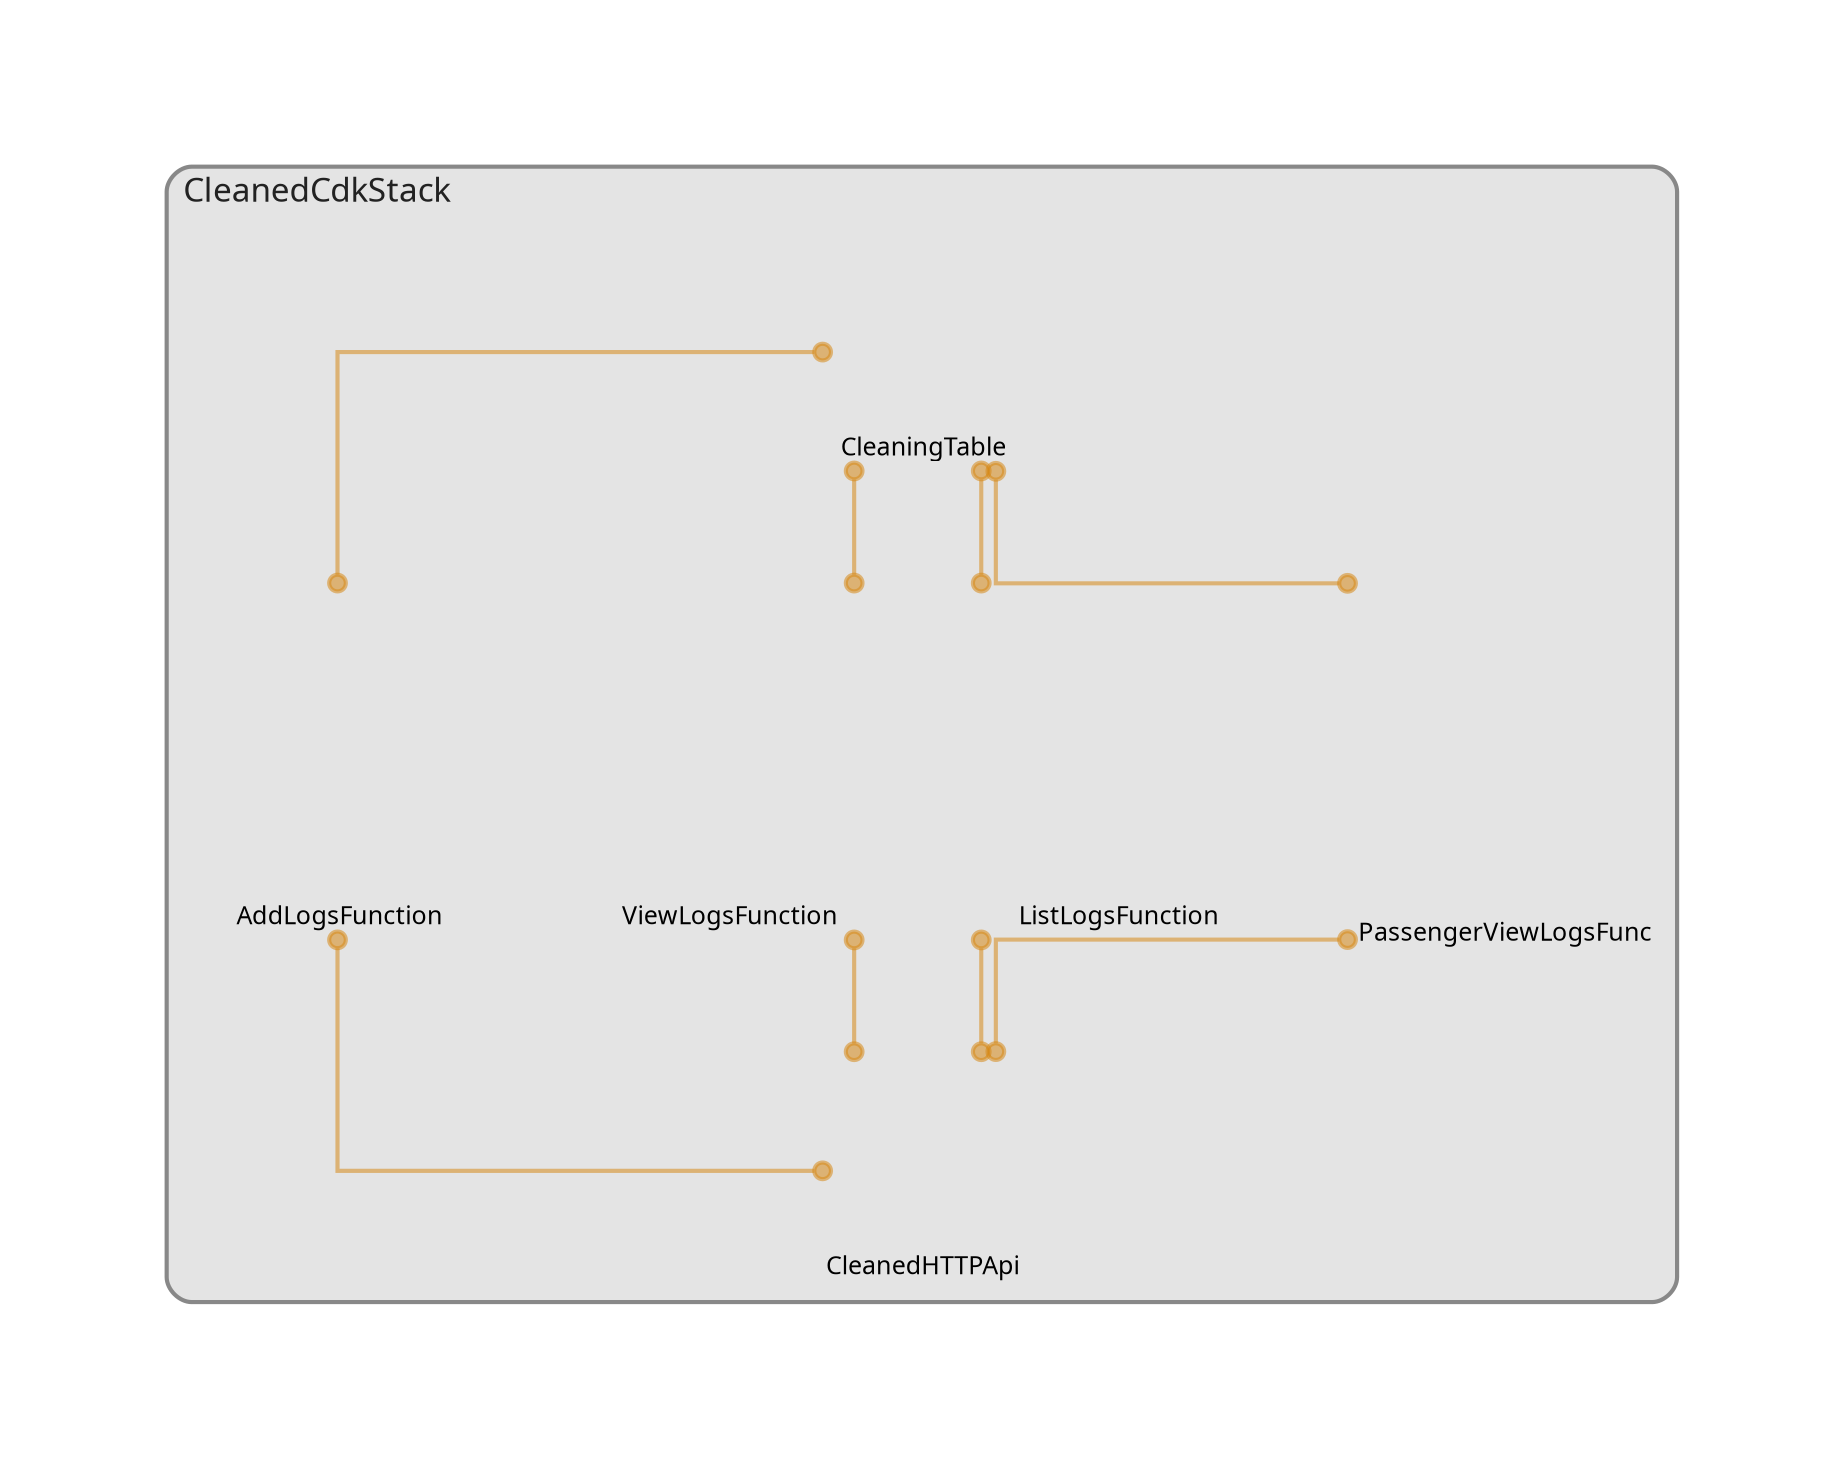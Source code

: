 digraph "Diagram" {
  splines = "ortho";
  pad = "1.0";
  nodesep = "0.60";
  ranksep = "0.75";
  fontname = "Sans-Serif";
  fontsize = "15";
  dpi = "200";
  rankdir = "BT";
  compound = "true";
  fontcolor = "#222222";
  edge [
    color = "#D5871488",
    penwidth = 2,
    arrowhead = "dot",
    arrowtail = "dot",
  ];
  node [
    shape = "box",
    style = "rounded",
    fixedsize = true,
    width = 1.7,
    height = 1.7,
    labelloc = "c",
    imagescale = true,
    fontname = "Sans-Serif",
    fontsize = 8,
    margin = 8,
  ];
  subgraph "CleanedCdkStack" {
    subgraph "cluster-SubGraph.CleanedCdkStack" {
      graph [
        label = "CleanedCdkStack",
        labelloc = "b",
        labeljust = "l",
        margin = "10",
        fontsize = "16",
        penwidth = "2",
        pencolor = "#888888",
        style = "filled,rounded",
        fillcolor = "#e4e4e4",
      ];
      "CleanedCdkStack/CleanedHTTPApi" [
        label = " CleanedHTTPApi",
        fontsize = 12,
        image = "C:\Users\timbo\Documents\UniGit\Random\CleanerIO-CDK\node_modules\cdk-dia\icons\aws\Service\Arch_Networking-Content\64\Arch_Amazon-API-Gateway_64@5x.png",
        imagescale = "true",
        imagepos = "tc",
        penwidth = "0",
        shape = "node",
        fixedsize = "true",
        labelloc = "b",
        width = 1.2,
        height = 1.466,
      ];
      "CleanedCdkStack/CleaningTable" [
        label = " CleaningTable",
        fontsize = 12,
        image = "C:\Users\timbo\Documents\UniGit\Random\CleanerIO-CDK\node_modules\cdk-dia\icons\aws\Service\Arch_Database\64\Arch_Amazon-DynamoDB_64@5x.png",
        imagescale = "true",
        imagepos = "tc",
        penwidth = "0",
        shape = "node",
        fixedsize = "true",
        labelloc = "b",
        width = 1.2,
        height = 1.466,
      ];
      "CleanedCdkStack/AddLogsFunction" [
        label = " AddLogsFunction",
        fontsize = 12,
        image = "C:\Users\timbo\Documents\UniGit\Random\CleanerIO-CDK\node_modules\cdk-dia\icons\aws\Service\Arch_Compute\64\Arch_AWS-Lambda_64@5x.png",
        imagescale = "true",
        imagepos = "tc",
        penwidth = "0",
        shape = "node",
        fixedsize = "true",
        labelloc = "b",
        width = 2,
        height = 2.266,
      ];
      "CleanedCdkStack/ViewLogsFunction" [
        label = " ViewLogsFunction",
        fontsize = 12,
        image = "C:\Users\timbo\Documents\UniGit\Random\CleanerIO-CDK\node_modules\cdk-dia\icons\aws\Service\Arch_Compute\64\Arch_AWS-Lambda_64@5x.png",
        imagescale = "true",
        imagepos = "tc",
        penwidth = "0",
        shape = "node",
        fixedsize = "true",
        labelloc = "b",
        width = 2,
        height = 2.266,
      ];
      "CleanedCdkStack/ListLogsFunction" [
        label = " ListLogsFunction",
        fontsize = 12,
        image = "C:\Users\timbo\Documents\UniGit\Random\CleanerIO-CDK\node_modules\cdk-dia\icons\aws\Service\Arch_Compute\64\Arch_AWS-Lambda_64@5x.png",
        imagescale = "true",
        imagepos = "tc",
        penwidth = "0",
        shape = "node",
        fixedsize = "true",
        labelloc = "b",
        width = 2,
        height = 2.266,
      ];
      "CleanedCdkStack/PassengerViewLogsFunction" [
        label = "\nPassengerViewLogsFunc",
        fontsize = 12,
        image = "C:\Users\timbo\Documents\UniGit\Random\CleanerIO-CDK\node_modules\cdk-dia\icons\aws\Service\Arch_Compute\64\Arch_AWS-Lambda_64@5x.png",
        imagescale = "true",
        imagepos = "tc",
        penwidth = "0",
        shape = "node",
        fixedsize = "true",
        labelloc = "b",
        width = 2,
        height = 2.4819999999999998,
      ];
    }
  }
  "CleanedCdkStack/CleanedHTTPApi" -> "CleanedCdkStack/AddLogsFunction" [
    dir = "both",
  ];
  "CleanedCdkStack/CleanedHTTPApi" -> "CleanedCdkStack/ViewLogsFunction" [
    dir = "both",
  ];
  "CleanedCdkStack/CleanedHTTPApi" -> "CleanedCdkStack/ListLogsFunction" [
    dir = "both",
  ];
  "CleanedCdkStack/CleanedHTTPApi" -> "CleanedCdkStack/PassengerViewLogsFunction" [
    dir = "both",
  ];
  "CleanedCdkStack/AddLogsFunction" -> "CleanedCdkStack/CleaningTable" [
    dir = "both",
  ];
  "CleanedCdkStack/ViewLogsFunction" -> "CleanedCdkStack/CleaningTable" [
    dir = "both",
  ];
  "CleanedCdkStack/ListLogsFunction" -> "CleanedCdkStack/CleaningTable" [
    dir = "both",
  ];
  "CleanedCdkStack/PassengerViewLogsFunction" -> "CleanedCdkStack/CleaningTable" [
    dir = "both",
  ];
}